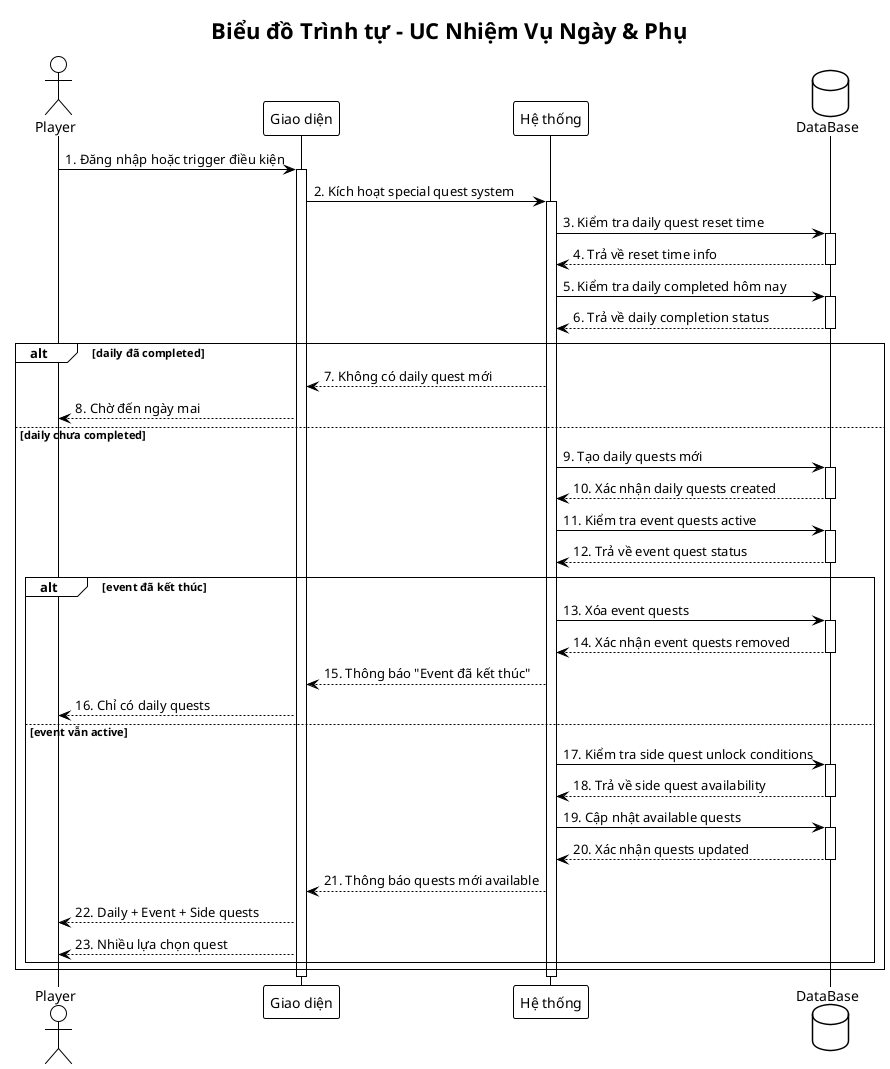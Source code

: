 @startuml Sequence_UC5_Nhiem_Vu_Ngay_Phu
!theme plain

title Biểu đồ Trình tự - UC Nhiệm Vụ Ngày & Phụ

actor Player
participant "Giao diện" as UI
participant "Hệ thống" as System
database "DataBase" as DB

Player -> UI: 1. Đăng nhập hoặc trigger điều kiện
activate UI
UI -> System: 2. Kích hoạt special quest system
activate System

System -> DB: 3. Kiểm tra daily quest reset time
activate DB
DB --> System: 4. Trả về reset time info
deactivate DB

System -> DB: 5. Kiểm tra daily completed hôm nay
activate DB
DB --> System: 6. Trả về daily completion status
deactivate DB

alt daily đã completed
    System --> UI: 7. Không có daily quest mới
    UI --> Player: 8. Chờ đến ngày mai
    
else daily chưa completed
    System -> DB: 9. Tạo daily quests mới
    activate DB
    DB --> System: 10. Xác nhận daily quests created
    deactivate DB
    
    System -> DB: 11. Kiểm tra event quests active
    activate DB
    DB --> System: 12. Trả về event quest status
    deactivate DB
    
    alt event đã kết thúc
        System -> DB: 13. Xóa event quests
        activate DB
        DB --> System: 14. Xác nhận event quests removed
        deactivate DB
        
        System --> UI: 15. Thông báo "Event đã kết thúc"
        UI --> Player: 16. Chỉ có daily quests
        
    else event vẫn active
        System -> DB: 17. Kiểm tra side quest unlock conditions
        activate DB
        DB --> System: 18. Trả về side quest availability
        deactivate DB
        
        System -> DB: 19. Cập nhật available quests
        activate DB
        DB --> System: 20. Xác nhận quests updated
        deactivate DB
        
        System --> UI: 21. Thông báo quests mới available
        UI --> Player: 22. Daily + Event + Side quests
        UI --> Player: 23. Nhiều lựa chọn quest
    end
end

deactivate System
deactivate UI

@enduml


